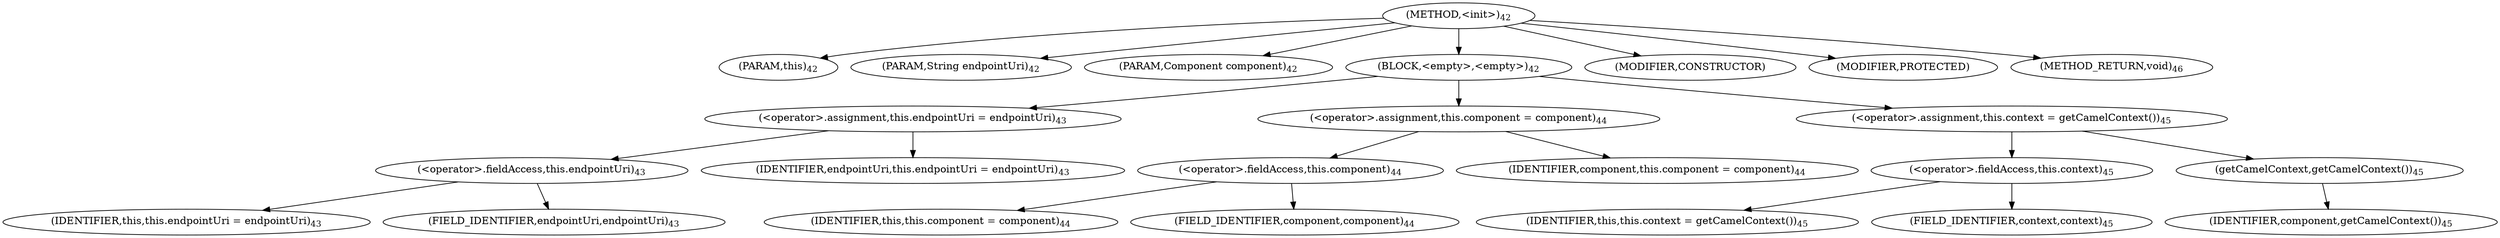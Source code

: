digraph "&lt;init&gt;" {  
"58" [label = <(METHOD,&lt;init&gt;)<SUB>42</SUB>> ]
"4" [label = <(PARAM,this)<SUB>42</SUB>> ]
"59" [label = <(PARAM,String endpointUri)<SUB>42</SUB>> ]
"60" [label = <(PARAM,Component component)<SUB>42</SUB>> ]
"61" [label = <(BLOCK,&lt;empty&gt;,&lt;empty&gt;)<SUB>42</SUB>> ]
"62" [label = <(&lt;operator&gt;.assignment,this.endpointUri = endpointUri)<SUB>43</SUB>> ]
"63" [label = <(&lt;operator&gt;.fieldAccess,this.endpointUri)<SUB>43</SUB>> ]
"3" [label = <(IDENTIFIER,this,this.endpointUri = endpointUri)<SUB>43</SUB>> ]
"64" [label = <(FIELD_IDENTIFIER,endpointUri,endpointUri)<SUB>43</SUB>> ]
"65" [label = <(IDENTIFIER,endpointUri,this.endpointUri = endpointUri)<SUB>43</SUB>> ]
"66" [label = <(&lt;operator&gt;.assignment,this.component = component)<SUB>44</SUB>> ]
"67" [label = <(&lt;operator&gt;.fieldAccess,this.component)<SUB>44</SUB>> ]
"5" [label = <(IDENTIFIER,this,this.component = component)<SUB>44</SUB>> ]
"68" [label = <(FIELD_IDENTIFIER,component,component)<SUB>44</SUB>> ]
"69" [label = <(IDENTIFIER,component,this.component = component)<SUB>44</SUB>> ]
"70" [label = <(&lt;operator&gt;.assignment,this.context = getCamelContext())<SUB>45</SUB>> ]
"71" [label = <(&lt;operator&gt;.fieldAccess,this.context)<SUB>45</SUB>> ]
"6" [label = <(IDENTIFIER,this,this.context = getCamelContext())<SUB>45</SUB>> ]
"72" [label = <(FIELD_IDENTIFIER,context,context)<SUB>45</SUB>> ]
"73" [label = <(getCamelContext,getCamelContext())<SUB>45</SUB>> ]
"74" [label = <(IDENTIFIER,component,getCamelContext())<SUB>45</SUB>> ]
"75" [label = <(MODIFIER,CONSTRUCTOR)> ]
"76" [label = <(MODIFIER,PROTECTED)> ]
"77" [label = <(METHOD_RETURN,void)<SUB>46</SUB>> ]
  "58" -> "4" 
  "58" -> "59" 
  "58" -> "60" 
  "58" -> "61" 
  "58" -> "75" 
  "58" -> "76" 
  "58" -> "77" 
  "61" -> "62" 
  "61" -> "66" 
  "61" -> "70" 
  "62" -> "63" 
  "62" -> "65" 
  "63" -> "3" 
  "63" -> "64" 
  "66" -> "67" 
  "66" -> "69" 
  "67" -> "5" 
  "67" -> "68" 
  "70" -> "71" 
  "70" -> "73" 
  "71" -> "6" 
  "71" -> "72" 
  "73" -> "74" 
}
